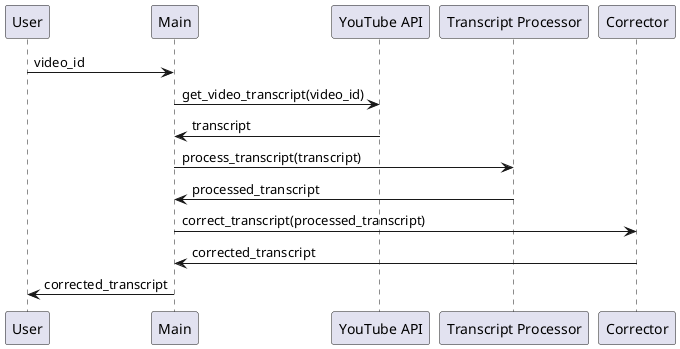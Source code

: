 @startuml
participant "User" as user
participant "Main" as main
participant "YouTube API" as youtube_api
participant "Transcript Processor" as transcript_processor
participant "Corrector" as corrector

user -> main: video_id
main -> youtube_api: get_video_transcript(video_id)
youtube_api -> main: transcript
main -> transcript_processor: process_transcript(transcript)
transcript_processor -> main: processed_transcript
main -> corrector: correct_transcript(processed_transcript)
corrector -> main: corrected_transcript
main -> user: corrected_transcript
@enduml